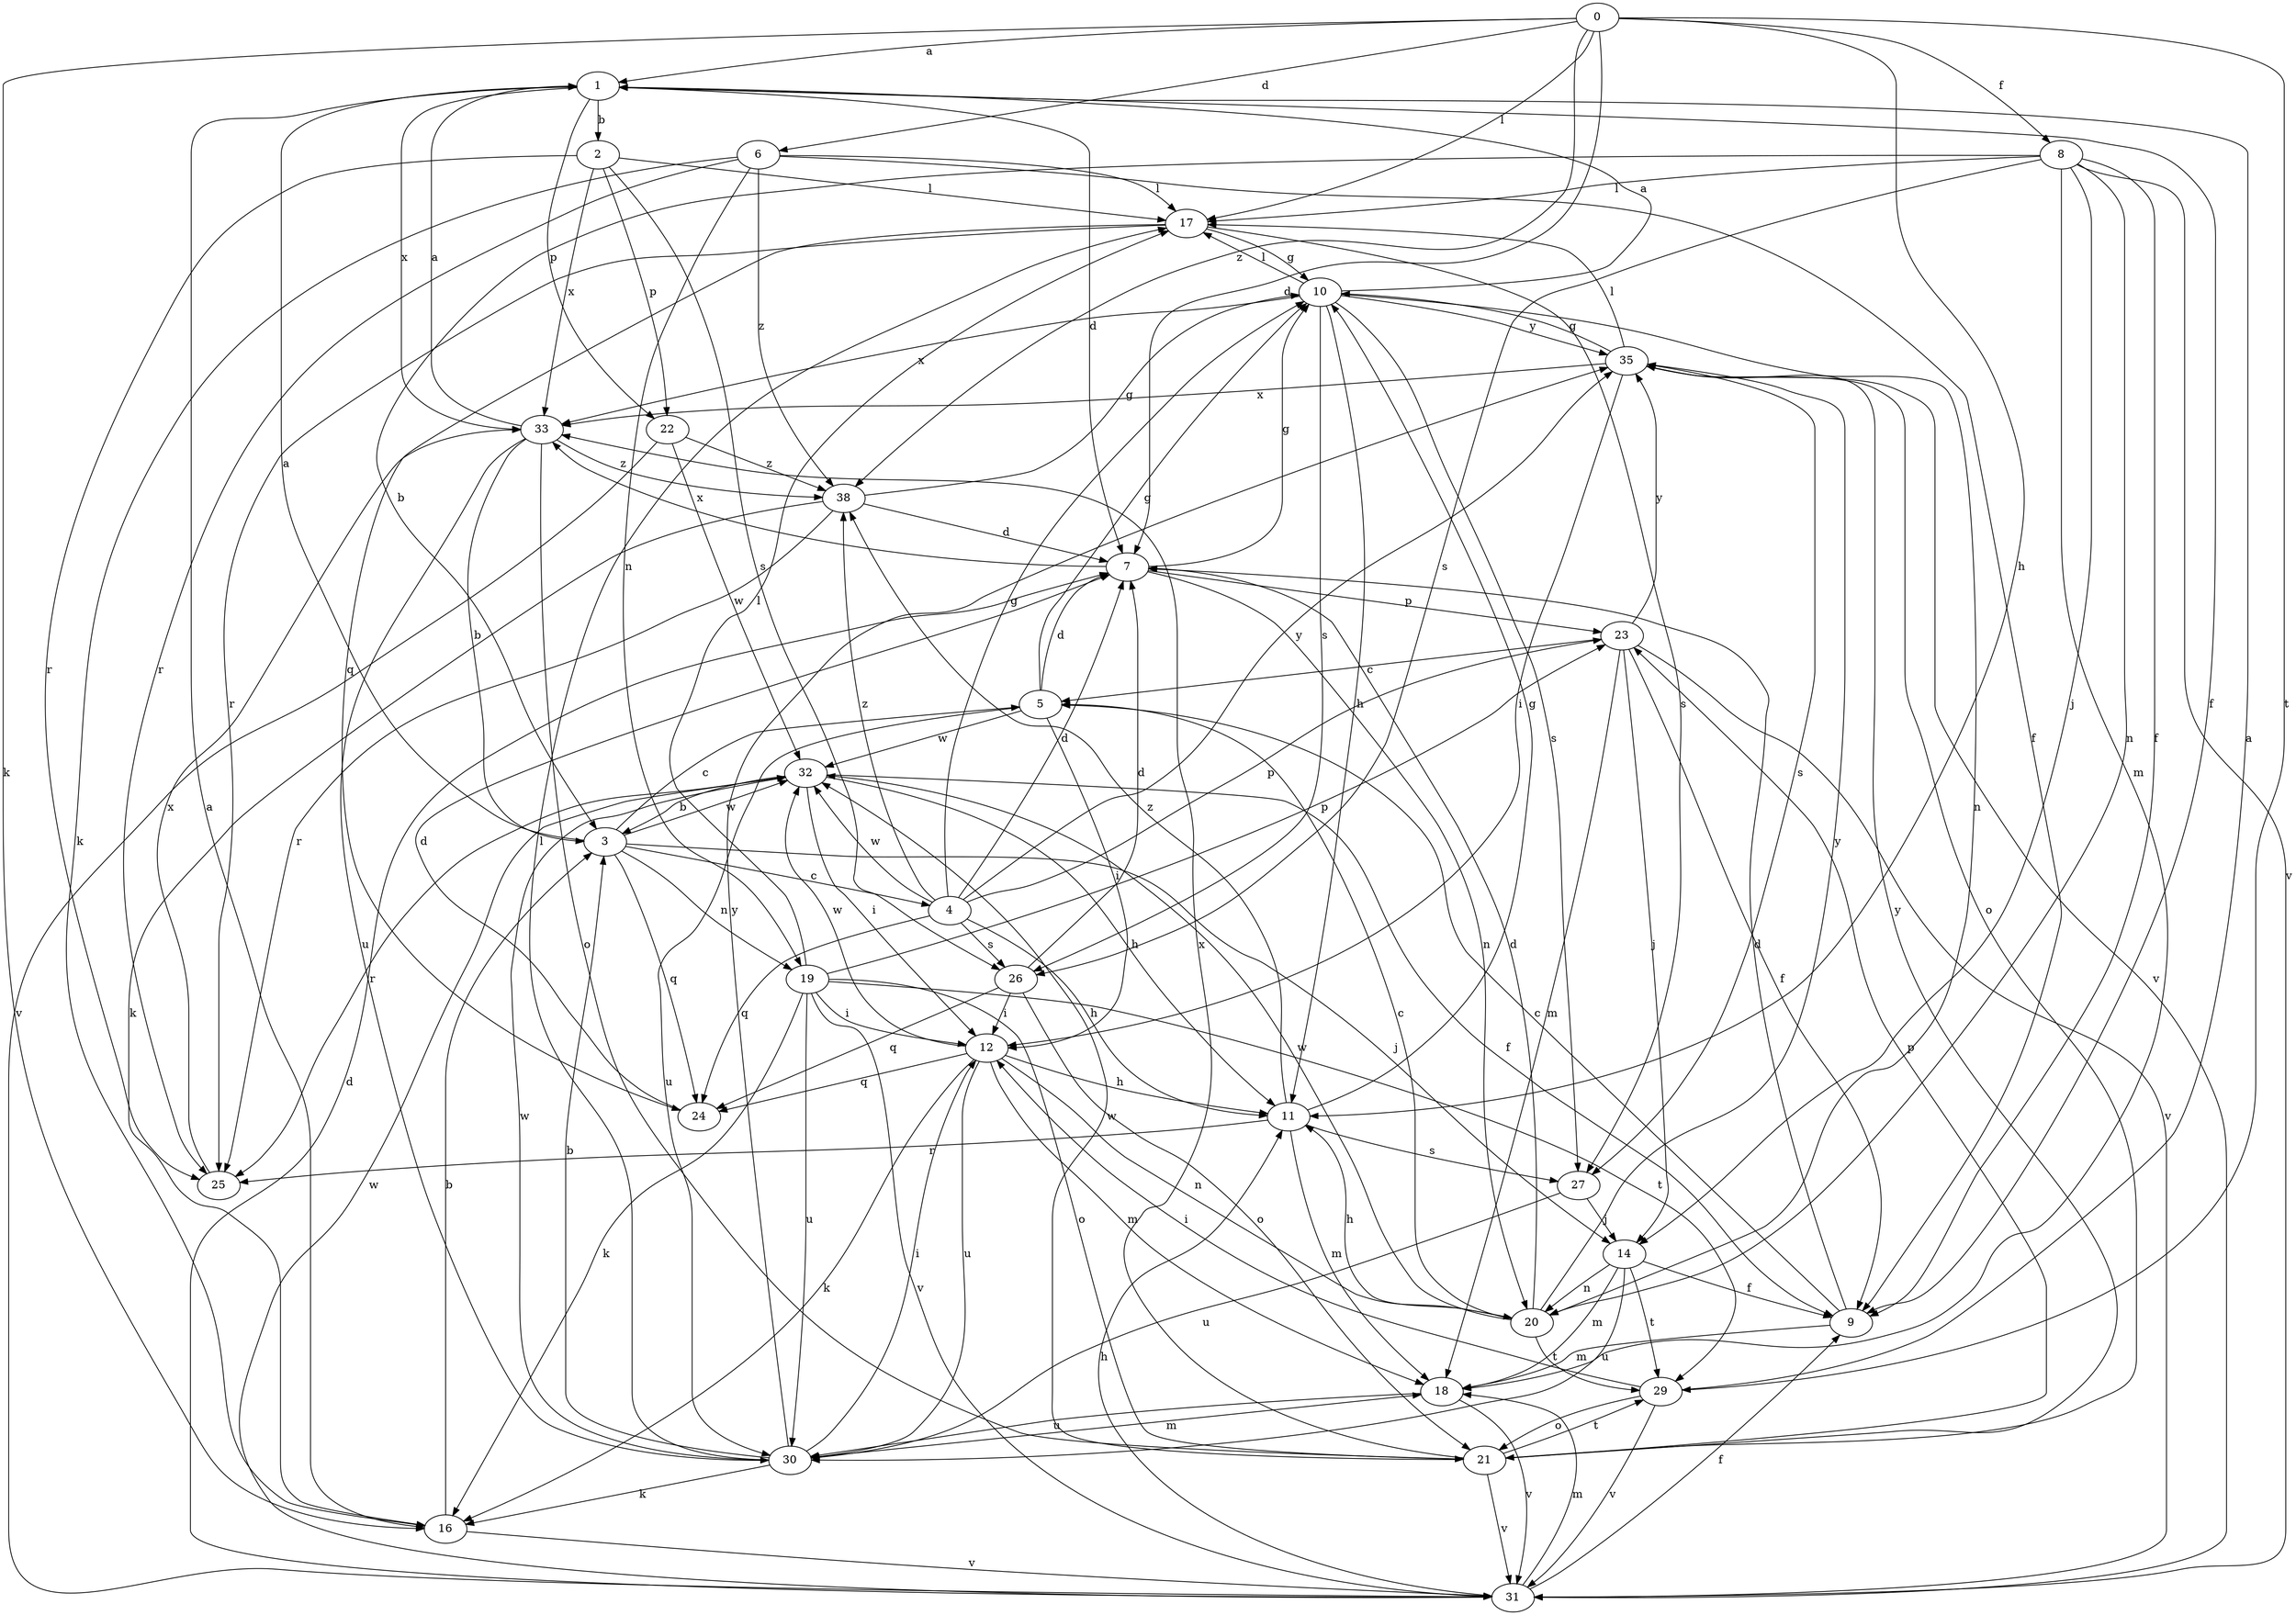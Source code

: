 strict digraph  {
0;
1;
2;
3;
4;
5;
6;
7;
8;
9;
10;
11;
12;
14;
16;
17;
18;
19;
20;
21;
22;
23;
24;
25;
26;
27;
29;
30;
31;
32;
33;
35;
38;
0 -> 1  [label=a];
0 -> 6  [label=d];
0 -> 7  [label=d];
0 -> 8  [label=f];
0 -> 11  [label=h];
0 -> 16  [label=k];
0 -> 17  [label=l];
0 -> 29  [label=t];
0 -> 38  [label=z];
1 -> 2  [label=b];
1 -> 7  [label=d];
1 -> 9  [label=f];
1 -> 22  [label=p];
1 -> 33  [label=x];
2 -> 17  [label=l];
2 -> 22  [label=p];
2 -> 25  [label=r];
2 -> 26  [label=s];
2 -> 33  [label=x];
3 -> 1  [label=a];
3 -> 4  [label=c];
3 -> 5  [label=c];
3 -> 14  [label=j];
3 -> 19  [label=n];
3 -> 24  [label=q];
3 -> 32  [label=w];
4 -> 7  [label=d];
4 -> 10  [label=g];
4 -> 11  [label=h];
4 -> 23  [label=p];
4 -> 24  [label=q];
4 -> 26  [label=s];
4 -> 32  [label=w];
4 -> 35  [label=y];
4 -> 38  [label=z];
5 -> 7  [label=d];
5 -> 10  [label=g];
5 -> 12  [label=i];
5 -> 30  [label=u];
5 -> 32  [label=w];
6 -> 9  [label=f];
6 -> 16  [label=k];
6 -> 17  [label=l];
6 -> 19  [label=n];
6 -> 25  [label=r];
6 -> 38  [label=z];
7 -> 10  [label=g];
7 -> 20  [label=n];
7 -> 23  [label=p];
7 -> 33  [label=x];
8 -> 3  [label=b];
8 -> 9  [label=f];
8 -> 14  [label=j];
8 -> 17  [label=l];
8 -> 18  [label=m];
8 -> 20  [label=n];
8 -> 26  [label=s];
8 -> 31  [label=v];
9 -> 5  [label=c];
9 -> 7  [label=d];
9 -> 18  [label=m];
10 -> 1  [label=a];
10 -> 11  [label=h];
10 -> 17  [label=l];
10 -> 20  [label=n];
10 -> 26  [label=s];
10 -> 27  [label=s];
10 -> 33  [label=x];
10 -> 35  [label=y];
11 -> 10  [label=g];
11 -> 18  [label=m];
11 -> 25  [label=r];
11 -> 27  [label=s];
11 -> 38  [label=z];
12 -> 11  [label=h];
12 -> 16  [label=k];
12 -> 18  [label=m];
12 -> 20  [label=n];
12 -> 24  [label=q];
12 -> 30  [label=u];
12 -> 32  [label=w];
14 -> 9  [label=f];
14 -> 18  [label=m];
14 -> 20  [label=n];
14 -> 29  [label=t];
14 -> 30  [label=u];
16 -> 1  [label=a];
16 -> 3  [label=b];
16 -> 31  [label=v];
17 -> 10  [label=g];
17 -> 24  [label=q];
17 -> 25  [label=r];
17 -> 27  [label=s];
18 -> 30  [label=u];
18 -> 31  [label=v];
19 -> 12  [label=i];
19 -> 16  [label=k];
19 -> 17  [label=l];
19 -> 21  [label=o];
19 -> 23  [label=p];
19 -> 29  [label=t];
19 -> 30  [label=u];
19 -> 31  [label=v];
20 -> 5  [label=c];
20 -> 7  [label=d];
20 -> 11  [label=h];
20 -> 29  [label=t];
20 -> 32  [label=w];
20 -> 35  [label=y];
21 -> 23  [label=p];
21 -> 29  [label=t];
21 -> 31  [label=v];
21 -> 32  [label=w];
21 -> 33  [label=x];
21 -> 35  [label=y];
22 -> 31  [label=v];
22 -> 32  [label=w];
22 -> 38  [label=z];
23 -> 5  [label=c];
23 -> 9  [label=f];
23 -> 14  [label=j];
23 -> 18  [label=m];
23 -> 31  [label=v];
23 -> 35  [label=y];
24 -> 7  [label=d];
25 -> 33  [label=x];
26 -> 7  [label=d];
26 -> 12  [label=i];
26 -> 21  [label=o];
26 -> 24  [label=q];
27 -> 14  [label=j];
27 -> 30  [label=u];
29 -> 1  [label=a];
29 -> 12  [label=i];
29 -> 21  [label=o];
29 -> 31  [label=v];
30 -> 3  [label=b];
30 -> 12  [label=i];
30 -> 16  [label=k];
30 -> 17  [label=l];
30 -> 18  [label=m];
30 -> 32  [label=w];
30 -> 35  [label=y];
31 -> 7  [label=d];
31 -> 9  [label=f];
31 -> 11  [label=h];
31 -> 18  [label=m];
31 -> 32  [label=w];
32 -> 3  [label=b];
32 -> 9  [label=f];
32 -> 11  [label=h];
32 -> 12  [label=i];
32 -> 25  [label=r];
33 -> 1  [label=a];
33 -> 3  [label=b];
33 -> 21  [label=o];
33 -> 30  [label=u];
33 -> 38  [label=z];
35 -> 10  [label=g];
35 -> 12  [label=i];
35 -> 17  [label=l];
35 -> 21  [label=o];
35 -> 27  [label=s];
35 -> 31  [label=v];
35 -> 33  [label=x];
38 -> 7  [label=d];
38 -> 10  [label=g];
38 -> 16  [label=k];
38 -> 25  [label=r];
}

